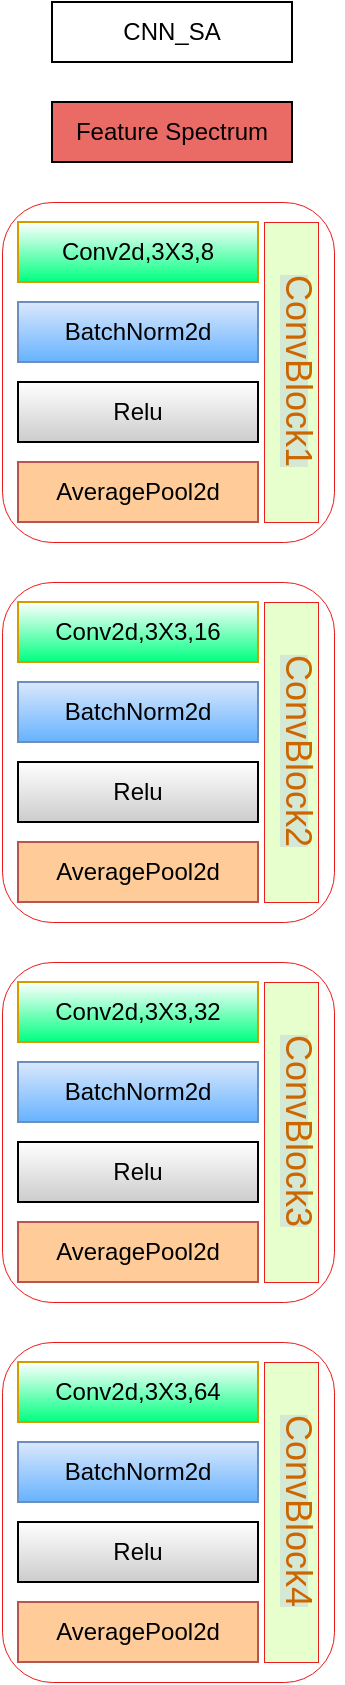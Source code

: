 <mxfile version="23.1.7" type="github">
  <diagram name="第 1 页" id="AjgjSqaszOMBfTFXpg18">
    <mxGraphModel dx="1838" dy="993" grid="1" gridSize="10" guides="1" tooltips="1" connect="1" arrows="1" fold="1" page="1" pageScale="1" pageWidth="827" pageHeight="1169" math="0" shadow="0">
      <root>
        <mxCell id="0" />
        <mxCell id="1" parent="0" />
        <mxCell id="EDfWTcDoBZcYxlzyevOM-1" value="CNN_SA" style="rounded=0;whiteSpace=wrap;html=1;" vertex="1" parent="1">
          <mxGeometry x="255" y="100" width="120" height="30" as="geometry" />
        </mxCell>
        <mxCell id="EDfWTcDoBZcYxlzyevOM-3" value="Feature Spectrum" style="rounded=0;whiteSpace=wrap;html=1;fillColor=#EA6B66;" vertex="1" parent="1">
          <mxGeometry x="255" y="150" width="120" height="30" as="geometry" />
        </mxCell>
        <mxCell id="EDfWTcDoBZcYxlzyevOM-32" value="" style="group" vertex="1" connectable="0" parent="1">
          <mxGeometry x="230" y="200" width="170" height="170" as="geometry" />
        </mxCell>
        <mxCell id="EDfWTcDoBZcYxlzyevOM-8" value="" style="rounded=1;whiteSpace=wrap;html=1;fillColor=none;strokeWidth=0.5;strokeColor=#ec1818;" vertex="1" parent="EDfWTcDoBZcYxlzyevOM-32">
          <mxGeometry width="166" height="170" as="geometry" />
        </mxCell>
        <mxCell id="EDfWTcDoBZcYxlzyevOM-4" value="Conv2d,3X3,8" style="rounded=0;whiteSpace=wrap;html=1;fillColor=default;strokeColor=#d79b00;gradientColor=#00FF80;" vertex="1" parent="EDfWTcDoBZcYxlzyevOM-32">
          <mxGeometry x="8" y="10" width="120" height="30" as="geometry" />
        </mxCell>
        <mxCell id="EDfWTcDoBZcYxlzyevOM-5" value="BatchNorm2d" style="rounded=0;whiteSpace=wrap;html=1;fillColor=#dae8fc;strokeColor=#6c8ebf;gradientColor=#66B2FF;" vertex="1" parent="EDfWTcDoBZcYxlzyevOM-32">
          <mxGeometry x="8" y="50" width="120" height="30" as="geometry" />
        </mxCell>
        <mxCell id="EDfWTcDoBZcYxlzyevOM-6" value="Relu" style="rounded=0;whiteSpace=wrap;html=1;gradientColor=#CCCCCC;" vertex="1" parent="EDfWTcDoBZcYxlzyevOM-32">
          <mxGeometry x="8" y="90" width="120" height="30" as="geometry" />
        </mxCell>
        <mxCell id="EDfWTcDoBZcYxlzyevOM-7" value="AveragePool2d" style="rounded=0;whiteSpace=wrap;html=1;fillColor=#FFCC99;strokeColor=#b85450;" vertex="1" parent="EDfWTcDoBZcYxlzyevOM-32">
          <mxGeometry x="8" y="130" width="120" height="30" as="geometry" />
        </mxCell>
        <mxCell id="EDfWTcDoBZcYxlzyevOM-9" value="" style="rounded=0;whiteSpace=wrap;html=1;fillColor=#E6FFCC;strokeColor=#eb1e1e;strokeWidth=0.5;" vertex="1" parent="EDfWTcDoBZcYxlzyevOM-32">
          <mxGeometry x="131" y="10" width="27" height="150" as="geometry" />
        </mxCell>
        <mxCell id="EDfWTcDoBZcYxlzyevOM-10" value="&lt;span style=&quot;background-color: rgb(213, 232, 212);&quot;&gt;&lt;font style=&quot;font-size: 18px;&quot;&gt;ConvBlock1&lt;/font&gt;&lt;/span&gt;" style="text;html=1;align=center;verticalAlign=middle;whiteSpace=wrap;rounded=0;fontColor=#CC6600;horizontal=0;rotation=-180;" vertex="1" parent="EDfWTcDoBZcYxlzyevOM-32">
          <mxGeometry x="137.5" y="23" width="21.5" height="121.5" as="geometry" />
        </mxCell>
        <mxCell id="EDfWTcDoBZcYxlzyevOM-33" value="" style="group" vertex="1" connectable="0" parent="1">
          <mxGeometry x="230" y="390" width="170" height="170" as="geometry" />
        </mxCell>
        <mxCell id="EDfWTcDoBZcYxlzyevOM-11" value="" style="rounded=1;whiteSpace=wrap;html=1;fillColor=none;strokeWidth=0.5;strokeColor=#ec1818;" vertex="1" parent="EDfWTcDoBZcYxlzyevOM-33">
          <mxGeometry width="166" height="170" as="geometry" />
        </mxCell>
        <mxCell id="EDfWTcDoBZcYxlzyevOM-12" value="Conv2d,3X3,16" style="rounded=0;whiteSpace=wrap;html=1;fillColor=default;strokeColor=#d79b00;gradientColor=#00FF80;" vertex="1" parent="EDfWTcDoBZcYxlzyevOM-33">
          <mxGeometry x="8" y="10" width="120" height="30" as="geometry" />
        </mxCell>
        <mxCell id="EDfWTcDoBZcYxlzyevOM-13" value="BatchNorm2d" style="rounded=0;whiteSpace=wrap;html=1;fillColor=#dae8fc;strokeColor=#6c8ebf;gradientColor=#66B2FF;" vertex="1" parent="EDfWTcDoBZcYxlzyevOM-33">
          <mxGeometry x="8" y="50" width="120" height="30" as="geometry" />
        </mxCell>
        <mxCell id="EDfWTcDoBZcYxlzyevOM-14" value="Relu" style="rounded=0;whiteSpace=wrap;html=1;gradientColor=#CCCCCC;" vertex="1" parent="EDfWTcDoBZcYxlzyevOM-33">
          <mxGeometry x="8" y="90" width="120" height="30" as="geometry" />
        </mxCell>
        <mxCell id="EDfWTcDoBZcYxlzyevOM-15" value="AveragePool2d" style="rounded=0;whiteSpace=wrap;html=1;fillColor=#FFCC99;strokeColor=#b85450;" vertex="1" parent="EDfWTcDoBZcYxlzyevOM-33">
          <mxGeometry x="8" y="130" width="120" height="30" as="geometry" />
        </mxCell>
        <mxCell id="EDfWTcDoBZcYxlzyevOM-16" value="" style="rounded=0;whiteSpace=wrap;html=1;fillColor=#E6FFCC;strokeColor=#eb1e1e;strokeWidth=0.5;" vertex="1" parent="EDfWTcDoBZcYxlzyevOM-33">
          <mxGeometry x="131" y="10" width="27" height="150" as="geometry" />
        </mxCell>
        <mxCell id="EDfWTcDoBZcYxlzyevOM-17" value="&lt;span style=&quot;background-color: rgb(213, 232, 212);&quot;&gt;&lt;font style=&quot;font-size: 18px;&quot;&gt;ConvBlock2&lt;br&gt;&lt;/font&gt;&lt;/span&gt;" style="text;html=1;align=center;verticalAlign=middle;whiteSpace=wrap;rounded=0;fontColor=#CC6600;horizontal=0;rotation=-180;" vertex="1" parent="EDfWTcDoBZcYxlzyevOM-33">
          <mxGeometry x="137.5" y="23" width="21.5" height="121.5" as="geometry" />
        </mxCell>
        <mxCell id="EDfWTcDoBZcYxlzyevOM-34" value="" style="group" vertex="1" connectable="0" parent="1">
          <mxGeometry x="230" y="580" width="170" height="170" as="geometry" />
        </mxCell>
        <mxCell id="EDfWTcDoBZcYxlzyevOM-18" value="" style="rounded=1;whiteSpace=wrap;html=1;fillColor=none;strokeWidth=0.5;strokeColor=#ec1818;" vertex="1" parent="EDfWTcDoBZcYxlzyevOM-34">
          <mxGeometry width="166" height="170" as="geometry" />
        </mxCell>
        <mxCell id="EDfWTcDoBZcYxlzyevOM-19" value="Conv2d,3X3,32" style="rounded=0;whiteSpace=wrap;html=1;fillColor=default;strokeColor=#d79b00;gradientColor=#00FF80;" vertex="1" parent="EDfWTcDoBZcYxlzyevOM-34">
          <mxGeometry x="8" y="10" width="120" height="30" as="geometry" />
        </mxCell>
        <mxCell id="EDfWTcDoBZcYxlzyevOM-20" value="BatchNorm2d" style="rounded=0;whiteSpace=wrap;html=1;fillColor=#dae8fc;strokeColor=#6c8ebf;gradientColor=#66B2FF;" vertex="1" parent="EDfWTcDoBZcYxlzyevOM-34">
          <mxGeometry x="8" y="50" width="120" height="30" as="geometry" />
        </mxCell>
        <mxCell id="EDfWTcDoBZcYxlzyevOM-21" value="Relu" style="rounded=0;whiteSpace=wrap;html=1;gradientColor=#CCCCCC;" vertex="1" parent="EDfWTcDoBZcYxlzyevOM-34">
          <mxGeometry x="8" y="90" width="120" height="30" as="geometry" />
        </mxCell>
        <mxCell id="EDfWTcDoBZcYxlzyevOM-22" value="AveragePool2d" style="rounded=0;whiteSpace=wrap;html=1;fillColor=#FFCC99;strokeColor=#b85450;" vertex="1" parent="EDfWTcDoBZcYxlzyevOM-34">
          <mxGeometry x="8" y="130" width="120" height="30" as="geometry" />
        </mxCell>
        <mxCell id="EDfWTcDoBZcYxlzyevOM-23" value="" style="rounded=0;whiteSpace=wrap;html=1;fillColor=#E6FFCC;strokeColor=#eb1e1e;strokeWidth=0.5;" vertex="1" parent="EDfWTcDoBZcYxlzyevOM-34">
          <mxGeometry x="131" y="10" width="27" height="150" as="geometry" />
        </mxCell>
        <mxCell id="EDfWTcDoBZcYxlzyevOM-24" value="&lt;span style=&quot;background-color: rgb(213, 232, 212);&quot;&gt;&lt;font style=&quot;font-size: 18px;&quot;&gt;ConvBlock3&lt;br&gt;&lt;/font&gt;&lt;/span&gt;" style="text;html=1;align=center;verticalAlign=middle;whiteSpace=wrap;rounded=0;fontColor=#CC6600;horizontal=0;rotation=-180;" vertex="1" parent="EDfWTcDoBZcYxlzyevOM-34">
          <mxGeometry x="137.5" y="23" width="21.5" height="121.5" as="geometry" />
        </mxCell>
        <mxCell id="EDfWTcDoBZcYxlzyevOM-35" value="" style="group" vertex="1" connectable="0" parent="1">
          <mxGeometry x="230" y="770" width="170" height="170" as="geometry" />
        </mxCell>
        <mxCell id="EDfWTcDoBZcYxlzyevOM-25" value="" style="rounded=1;whiteSpace=wrap;html=1;fillColor=none;strokeWidth=0.5;strokeColor=#ec1818;" vertex="1" parent="EDfWTcDoBZcYxlzyevOM-35">
          <mxGeometry width="166" height="170" as="geometry" />
        </mxCell>
        <mxCell id="EDfWTcDoBZcYxlzyevOM-26" value="Conv2d,3X3,64" style="rounded=0;whiteSpace=wrap;html=1;fillColor=default;strokeColor=#d79b00;gradientColor=#00FF80;" vertex="1" parent="EDfWTcDoBZcYxlzyevOM-35">
          <mxGeometry x="8" y="10" width="120" height="30" as="geometry" />
        </mxCell>
        <mxCell id="EDfWTcDoBZcYxlzyevOM-27" value="BatchNorm2d" style="rounded=0;whiteSpace=wrap;html=1;fillColor=#dae8fc;strokeColor=#6c8ebf;gradientColor=#66B2FF;" vertex="1" parent="EDfWTcDoBZcYxlzyevOM-35">
          <mxGeometry x="8" y="50" width="120" height="30" as="geometry" />
        </mxCell>
        <mxCell id="EDfWTcDoBZcYxlzyevOM-28" value="Relu" style="rounded=0;whiteSpace=wrap;html=1;gradientColor=#CCCCCC;" vertex="1" parent="EDfWTcDoBZcYxlzyevOM-35">
          <mxGeometry x="8" y="90" width="120" height="30" as="geometry" />
        </mxCell>
        <mxCell id="EDfWTcDoBZcYxlzyevOM-29" value="AveragePool2d" style="rounded=0;whiteSpace=wrap;html=1;fillColor=#FFCC99;strokeColor=#b85450;" vertex="1" parent="EDfWTcDoBZcYxlzyevOM-35">
          <mxGeometry x="8" y="130" width="120" height="30" as="geometry" />
        </mxCell>
        <mxCell id="EDfWTcDoBZcYxlzyevOM-30" value="" style="rounded=0;whiteSpace=wrap;html=1;fillColor=#E6FFCC;strokeColor=#eb1e1e;strokeWidth=0.5;" vertex="1" parent="EDfWTcDoBZcYxlzyevOM-35">
          <mxGeometry x="131" y="10" width="27" height="150" as="geometry" />
        </mxCell>
        <mxCell id="EDfWTcDoBZcYxlzyevOM-31" value="&lt;span style=&quot;background-color: rgb(213, 232, 212);&quot;&gt;&lt;font style=&quot;font-size: 18px;&quot;&gt;ConvBlock4&lt;br&gt;&lt;/font&gt;&lt;/span&gt;" style="text;html=1;align=center;verticalAlign=middle;whiteSpace=wrap;rounded=0;fontColor=#CC6600;horizontal=0;rotation=-180;" vertex="1" parent="EDfWTcDoBZcYxlzyevOM-35">
          <mxGeometry x="137.5" y="23" width="21.5" height="121.5" as="geometry" />
        </mxCell>
      </root>
    </mxGraphModel>
  </diagram>
</mxfile>
